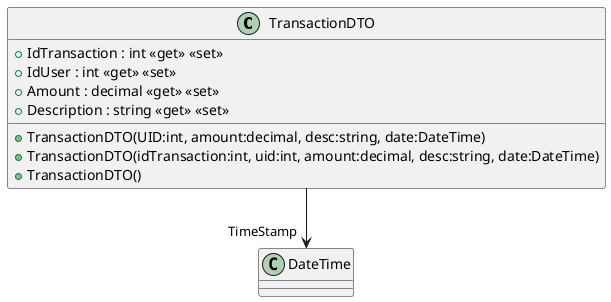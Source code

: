 @startuml
class TransactionDTO {
    + IdTransaction : int <<get>> <<set>>
    + IdUser : int <<get>> <<set>>
    + Amount : decimal <<get>> <<set>>
    + Description : string <<get>> <<set>>
    + TransactionDTO(UID:int, amount:decimal, desc:string, date:DateTime)
    + TransactionDTO(idTransaction:int, uid:int, amount:decimal, desc:string, date:DateTime)
    + TransactionDTO()
}
TransactionDTO --> "TimeStamp" DateTime
@enduml

